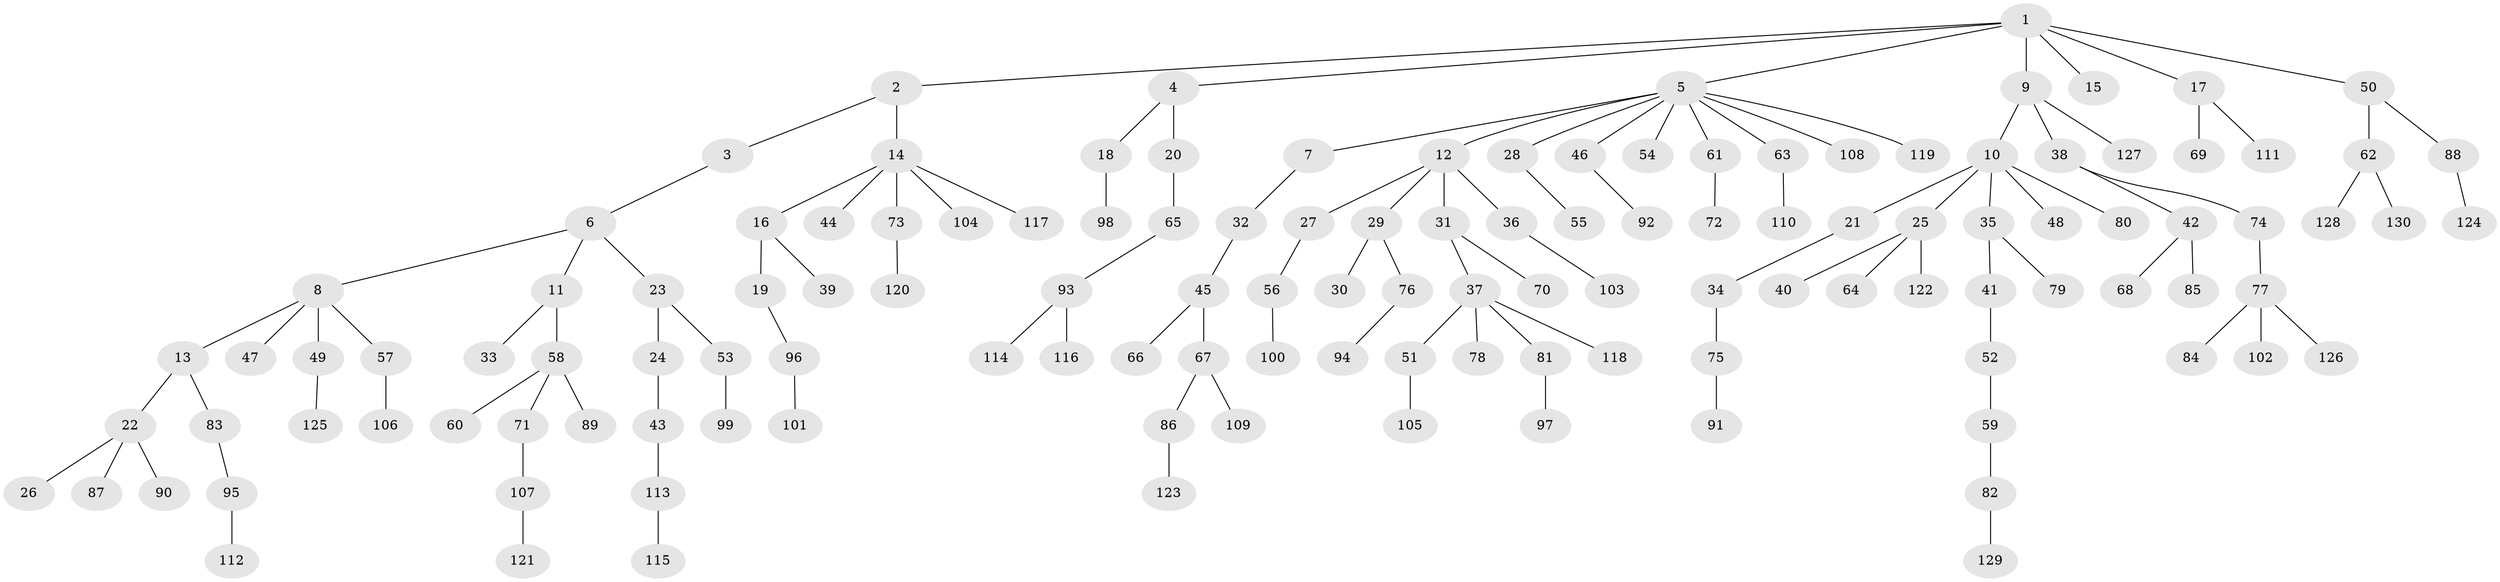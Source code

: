 // coarse degree distribution, {7: 0.01282051282051282, 3: 0.15384615384615385, 2: 0.19230769230769232, 6: 0.02564102564102564, 4: 0.038461538461538464, 5: 0.038461538461538464, 1: 0.5384615384615384}
// Generated by graph-tools (version 1.1) at 2025/19/03/04/25 18:19:14]
// undirected, 130 vertices, 129 edges
graph export_dot {
graph [start="1"]
  node [color=gray90,style=filled];
  1;
  2;
  3;
  4;
  5;
  6;
  7;
  8;
  9;
  10;
  11;
  12;
  13;
  14;
  15;
  16;
  17;
  18;
  19;
  20;
  21;
  22;
  23;
  24;
  25;
  26;
  27;
  28;
  29;
  30;
  31;
  32;
  33;
  34;
  35;
  36;
  37;
  38;
  39;
  40;
  41;
  42;
  43;
  44;
  45;
  46;
  47;
  48;
  49;
  50;
  51;
  52;
  53;
  54;
  55;
  56;
  57;
  58;
  59;
  60;
  61;
  62;
  63;
  64;
  65;
  66;
  67;
  68;
  69;
  70;
  71;
  72;
  73;
  74;
  75;
  76;
  77;
  78;
  79;
  80;
  81;
  82;
  83;
  84;
  85;
  86;
  87;
  88;
  89;
  90;
  91;
  92;
  93;
  94;
  95;
  96;
  97;
  98;
  99;
  100;
  101;
  102;
  103;
  104;
  105;
  106;
  107;
  108;
  109;
  110;
  111;
  112;
  113;
  114;
  115;
  116;
  117;
  118;
  119;
  120;
  121;
  122;
  123;
  124;
  125;
  126;
  127;
  128;
  129;
  130;
  1 -- 2;
  1 -- 4;
  1 -- 5;
  1 -- 9;
  1 -- 15;
  1 -- 17;
  1 -- 50;
  2 -- 3;
  2 -- 14;
  3 -- 6;
  4 -- 18;
  4 -- 20;
  5 -- 7;
  5 -- 12;
  5 -- 28;
  5 -- 46;
  5 -- 54;
  5 -- 61;
  5 -- 63;
  5 -- 108;
  5 -- 119;
  6 -- 8;
  6 -- 11;
  6 -- 23;
  7 -- 32;
  8 -- 13;
  8 -- 47;
  8 -- 49;
  8 -- 57;
  9 -- 10;
  9 -- 38;
  9 -- 127;
  10 -- 21;
  10 -- 25;
  10 -- 35;
  10 -- 48;
  10 -- 80;
  11 -- 33;
  11 -- 58;
  12 -- 27;
  12 -- 29;
  12 -- 31;
  12 -- 36;
  13 -- 22;
  13 -- 83;
  14 -- 16;
  14 -- 44;
  14 -- 73;
  14 -- 104;
  14 -- 117;
  16 -- 19;
  16 -- 39;
  17 -- 69;
  17 -- 111;
  18 -- 98;
  19 -- 96;
  20 -- 65;
  21 -- 34;
  22 -- 26;
  22 -- 87;
  22 -- 90;
  23 -- 24;
  23 -- 53;
  24 -- 43;
  25 -- 40;
  25 -- 64;
  25 -- 122;
  27 -- 56;
  28 -- 55;
  29 -- 30;
  29 -- 76;
  31 -- 37;
  31 -- 70;
  32 -- 45;
  34 -- 75;
  35 -- 41;
  35 -- 79;
  36 -- 103;
  37 -- 51;
  37 -- 78;
  37 -- 81;
  37 -- 118;
  38 -- 42;
  38 -- 74;
  41 -- 52;
  42 -- 68;
  42 -- 85;
  43 -- 113;
  45 -- 66;
  45 -- 67;
  46 -- 92;
  49 -- 125;
  50 -- 62;
  50 -- 88;
  51 -- 105;
  52 -- 59;
  53 -- 99;
  56 -- 100;
  57 -- 106;
  58 -- 60;
  58 -- 71;
  58 -- 89;
  59 -- 82;
  61 -- 72;
  62 -- 128;
  62 -- 130;
  63 -- 110;
  65 -- 93;
  67 -- 86;
  67 -- 109;
  71 -- 107;
  73 -- 120;
  74 -- 77;
  75 -- 91;
  76 -- 94;
  77 -- 84;
  77 -- 102;
  77 -- 126;
  81 -- 97;
  82 -- 129;
  83 -- 95;
  86 -- 123;
  88 -- 124;
  93 -- 114;
  93 -- 116;
  95 -- 112;
  96 -- 101;
  107 -- 121;
  113 -- 115;
}
